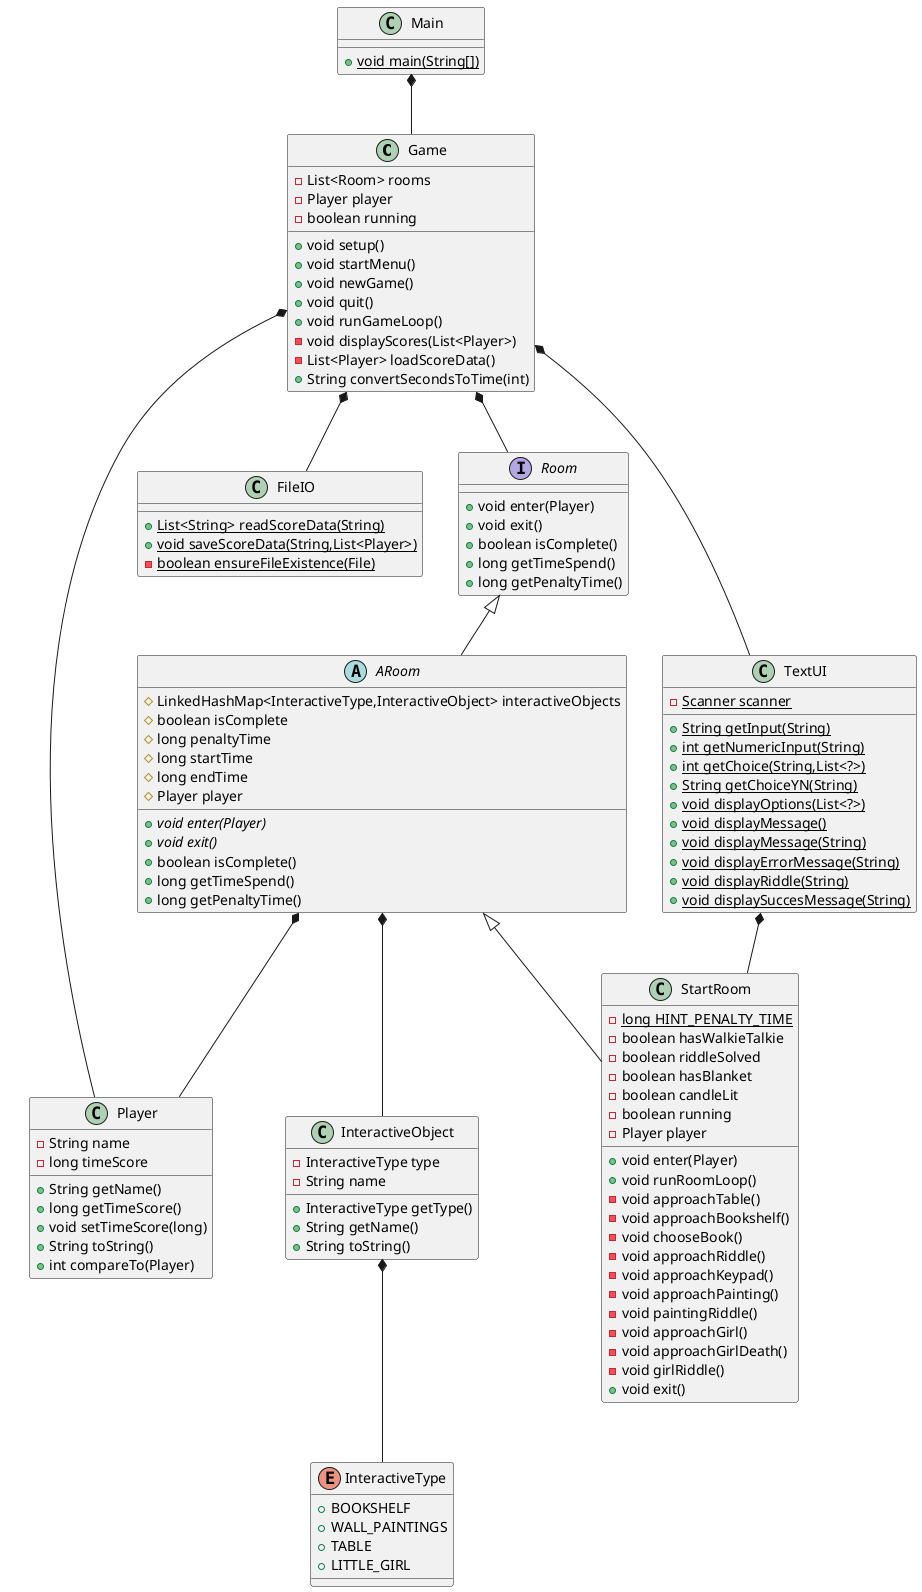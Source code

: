@startuml
class Game {
- List<Room> rooms
- Player player
- boolean running
+ void setup()
+ void startMenu()
+ void newGame()
+ void quit()
+ void runGameLoop()
- void displayScores(List<Player>)
- List<Player> loadScoreData()
+ String convertSecondsToTime(int)
}
enum InteractiveType {
+  BOOKSHELF
+  WALL_PAINTINGS
+  TABLE
+  LITTLE_GIRL
}
abstract class ARoom {
# LinkedHashMap<InteractiveType,InteractiveObject> interactiveObjects
# boolean isComplete
# long penaltyTime
# long startTime
# long endTime
# Player player
+ {abstract}void enter(Player)
+ {abstract}void exit()
+ boolean isComplete()
+ long getTimeSpend()
+ long getPenaltyTime()
}
class Player {
- String name
- long timeScore
+ String getName()
+ long getTimeScore()
+ void setTimeScore(long)
+ String toString()
+ int compareTo(Player)
}
class InteractiveObject {
- InteractiveType type
- String name
+ InteractiveType getType()
+ String getName()
+ String toString()
}
class StartRoom {
- {static} long HINT_PENALTY_TIME
- boolean hasWalkieTalkie
- boolean riddleSolved
- boolean hasBlanket
- boolean candleLit
- boolean running
- Player player
+ void enter(Player)
+ void runRoomLoop()
- void approachTable()
- void approachBookshelf()
- void chooseBook()
- void approachRiddle()
- void approachKeypad()
- void approachPainting()
- void paintingRiddle()
- void approachGirl()
- void approachGirlDeath()
- void girlRiddle()
+ void exit()
}
class Main {
+ {static} void main(String[])
}
class FileIO {
+ {static} List<String> readScoreData(String)
+ {static} void saveScoreData(String,List<Player>)
- {static} boolean ensureFileExistence(File)
}
class TextUI {
- {static} Scanner scanner
+ {static} String getInput(String)
+ {static} int getNumericInput(String)
+ {static} int getChoice(String,List<?>)
+ {static} String getChoiceYN(String)
+ {static} void displayOptions(List<?>)
+ {static} void displayMessage()
+ {static} void displayMessage(String)
+ {static} void displayErrorMessage(String)
+ {static} void displayRiddle(String)
+ {static} void displaySuccesMessage(String)
}
interface Room {
+ void enter(Player)
+ void exit()
+ boolean isComplete()
+ long getTimeSpend()
+ long getPenaltyTime()
}

Main *-- Game
Game *-- Player
Game *-- Room
Game *-- TextUI
Game *-- FileIO

TextUI *-- StartRoom

Room <|-- ARoom
ARoom <|-- StartRoom
ARoom *-- InteractiveObject
ARoom *-- Player

InteractiveObject *-- InteractiveType

@enduml